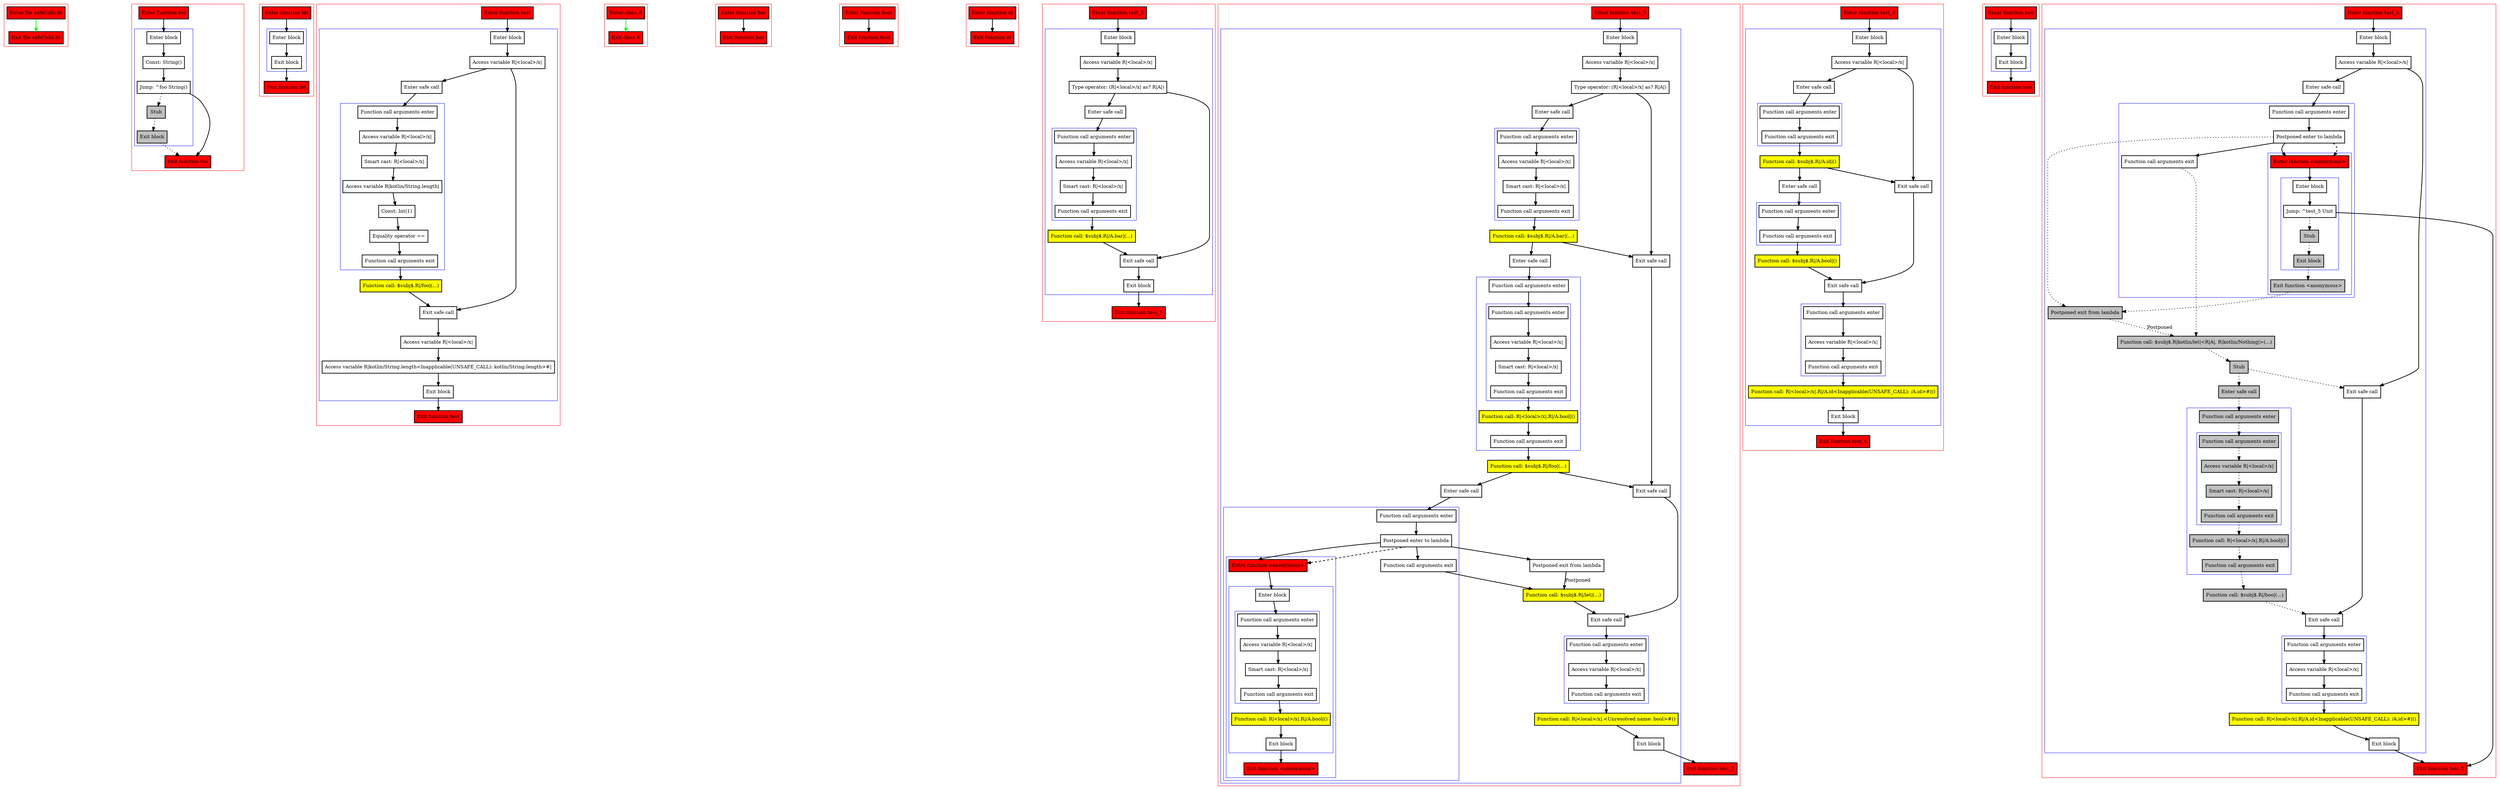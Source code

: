 digraph safeCalls_kt {
    graph [nodesep=3]
    node [shape=box penwidth=2]
    edge [penwidth=2]

    subgraph cluster_0 {
        color=red
        0 [label="Enter file safeCalls.kt" style="filled" fillcolor=red];
        1 [label="Exit file safeCalls.kt" style="filled" fillcolor=red];
    }
    0 -> {1} [color=green];

    subgraph cluster_1 {
        color=red
        2 [label="Enter function foo" style="filled" fillcolor=red];
        subgraph cluster_2 {
            color=blue
            3 [label="Enter block"];
            4 [label="Const: String()"];
            5 [label="Jump: ^foo String()"];
            6 [label="Stub" style="filled" fillcolor=gray];
            7 [label="Exit block" style="filled" fillcolor=gray];
        }
        8 [label="Exit function foo" style="filled" fillcolor=red];
    }
    2 -> {3};
    3 -> {4};
    4 -> {5};
    5 -> {8};
    5 -> {6} [style=dotted];
    6 -> {7} [style=dotted];
    7 -> {8} [style=dotted];

    subgraph cluster_3 {
        color=red
        9 [label="Enter function let" style="filled" fillcolor=red];
        subgraph cluster_4 {
            color=blue
            10 [label="Enter block"];
            11 [label="Exit block"];
        }
        12 [label="Exit function let" style="filled" fillcolor=red];
    }
    9 -> {10};
    10 -> {11};
    11 -> {12};

    subgraph cluster_5 {
        color=red
        13 [label="Enter function test" style="filled" fillcolor=red];
        subgraph cluster_6 {
            color=blue
            14 [label="Enter block"];
            15 [label="Access variable R|<local>/x|"];
            16 [label="Enter safe call"];
            subgraph cluster_7 {
                color=blue
                17 [label="Function call arguments enter"];
                18 [label="Access variable R|<local>/x|"];
                19 [label="Smart cast: R|<local>/x|"];
                20 [label="Access variable R|kotlin/String.length|"];
                21 [label="Const: Int(1)"];
                22 [label="Equality operator =="];
                23 [label="Function call arguments exit"];
            }
            24 [label="Function call: $subj$.R|/foo|(...)" style="filled" fillcolor=yellow];
            25 [label="Exit safe call"];
            26 [label="Access variable R|<local>/x|"];
            27 [label="Access variable R|kotlin/String.length<Inapplicable(UNSAFE_CALL): kotlin/String.length>#|"];
            28 [label="Exit block"];
        }
        29 [label="Exit function test" style="filled" fillcolor=red];
    }
    13 -> {14};
    14 -> {15};
    15 -> {16 25};
    16 -> {17};
    17 -> {18};
    18 -> {19};
    19 -> {20};
    20 -> {21};
    21 -> {22};
    22 -> {23};
    23 -> {24};
    24 -> {25};
    25 -> {26};
    26 -> {27};
    27 -> {28};
    28 -> {29};

    subgraph cluster_8 {
        color=red
        30 [label="Enter class A" style="filled" fillcolor=red];
        31 [label="Exit class A" style="filled" fillcolor=red];
    }
    30 -> {31} [color=green];

    subgraph cluster_9 {
        color=red
        32 [label="Enter function bar" style="filled" fillcolor=red];
        33 [label="Exit function bar" style="filled" fillcolor=red];
    }
    32 -> {33};

    subgraph cluster_10 {
        color=red
        34 [label="Enter function bool" style="filled" fillcolor=red];
        35 [label="Exit function bool" style="filled" fillcolor=red];
    }
    34 -> {35};

    subgraph cluster_11 {
        color=red
        36 [label="Enter function id" style="filled" fillcolor=red];
        37 [label="Exit function id" style="filled" fillcolor=red];
    }
    36 -> {37};

    subgraph cluster_12 {
        color=red
        38 [label="Enter function test_2" style="filled" fillcolor=red];
        subgraph cluster_13 {
            color=blue
            39 [label="Enter block"];
            40 [label="Access variable R|<local>/x|"];
            41 [label="Type operator: (R|<local>/x| as? R|A|)"];
            42 [label="Enter safe call"];
            subgraph cluster_14 {
                color=blue
                43 [label="Function call arguments enter"];
                44 [label="Access variable R|<local>/x|"];
                45 [label="Smart cast: R|<local>/x|"];
                46 [label="Function call arguments exit"];
            }
            47 [label="Function call: $subj$.R|/A.bar|(...)" style="filled" fillcolor=yellow];
            48 [label="Exit safe call"];
            49 [label="Exit block"];
        }
        50 [label="Exit function test_2" style="filled" fillcolor=red];
    }
    38 -> {39};
    39 -> {40};
    40 -> {41};
    41 -> {42 48};
    42 -> {43};
    43 -> {44};
    44 -> {45};
    45 -> {46};
    46 -> {47};
    47 -> {48};
    48 -> {49};
    49 -> {50};

    subgraph cluster_15 {
        color=red
        51 [label="Enter function test_3" style="filled" fillcolor=red];
        subgraph cluster_16 {
            color=blue
            52 [label="Enter block"];
            53 [label="Access variable R|<local>/x|"];
            54 [label="Type operator: (R|<local>/x| as? R|A|)"];
            55 [label="Enter safe call"];
            subgraph cluster_17 {
                color=blue
                56 [label="Function call arguments enter"];
                57 [label="Access variable R|<local>/x|"];
                58 [label="Smart cast: R|<local>/x|"];
                59 [label="Function call arguments exit"];
            }
            60 [label="Function call: $subj$.R|/A.bar|(...)" style="filled" fillcolor=yellow];
            61 [label="Enter safe call"];
            subgraph cluster_18 {
                color=blue
                62 [label="Function call arguments enter"];
                subgraph cluster_19 {
                    color=blue
                    63 [label="Function call arguments enter"];
                    64 [label="Access variable R|<local>/x|"];
                    65 [label="Smart cast: R|<local>/x|"];
                    66 [label="Function call arguments exit"];
                }
                67 [label="Function call: R|<local>/x|.R|/A.bool|()" style="filled" fillcolor=yellow];
                68 [label="Function call arguments exit"];
            }
            69 [label="Function call: $subj$.R|/foo|(...)" style="filled" fillcolor=yellow];
            70 [label="Enter safe call"];
            subgraph cluster_20 {
                color=blue
                71 [label="Function call arguments enter"];
                72 [label="Postponed enter to lambda"];
                subgraph cluster_21 {
                    color=blue
                    73 [label="Enter function <anonymous>" style="filled" fillcolor=red];
                    subgraph cluster_22 {
                        color=blue
                        74 [label="Enter block"];
                        subgraph cluster_23 {
                            color=blue
                            75 [label="Function call arguments enter"];
                            76 [label="Access variable R|<local>/x|"];
                            77 [label="Smart cast: R|<local>/x|"];
                            78 [label="Function call arguments exit"];
                        }
                        79 [label="Function call: R|<local>/x|.R|/A.bool|()" style="filled" fillcolor=yellow];
                        80 [label="Exit block"];
                    }
                    81 [label="Exit function <anonymous>" style="filled" fillcolor=red];
                }
                82 [label="Function call arguments exit"];
            }
            83 [label="Postponed exit from lambda"];
            84 [label="Function call: $subj$.R|/let|(...)" style="filled" fillcolor=yellow];
            85 [label="Exit safe call"];
            86 [label="Exit safe call"];
            87 [label="Exit safe call"];
            subgraph cluster_24 {
                color=blue
                88 [label="Function call arguments enter"];
                89 [label="Access variable R|<local>/x|"];
                90 [label="Function call arguments exit"];
            }
            91 [label="Function call: R|<local>/x|.<Unresolved name: bool>#()" style="filled" fillcolor=yellow];
            92 [label="Exit block"];
        }
        93 [label="Exit function test_3" style="filled" fillcolor=red];
    }
    51 -> {52};
    52 -> {53};
    53 -> {54};
    54 -> {55 85};
    55 -> {56};
    56 -> {57};
    57 -> {58};
    58 -> {59};
    59 -> {60};
    60 -> {61 85};
    61 -> {62};
    62 -> {63};
    63 -> {64};
    64 -> {65};
    65 -> {66};
    66 -> {67};
    67 -> {68};
    68 -> {69};
    69 -> {70 86};
    70 -> {71};
    71 -> {72};
    72 -> {73 82 83};
    72 -> {73} [style=dashed];
    73 -> {74};
    74 -> {75};
    75 -> {76};
    76 -> {77};
    77 -> {78};
    78 -> {79};
    79 -> {80};
    80 -> {81};
    82 -> {84};
    83 -> {84} [label="Postponed"];
    84 -> {87};
    85 -> {86};
    86 -> {87};
    87 -> {88};
    88 -> {89};
    89 -> {90};
    90 -> {91};
    91 -> {92};
    92 -> {93};

    subgraph cluster_25 {
        color=red
        94 [label="Enter function test_4" style="filled" fillcolor=red];
        subgraph cluster_26 {
            color=blue
            95 [label="Enter block"];
            96 [label="Access variable R|<local>/x|"];
            97 [label="Enter safe call"];
            subgraph cluster_27 {
                color=blue
                98 [label="Function call arguments enter"];
                99 [label="Function call arguments exit"];
            }
            100 [label="Function call: $subj$.R|/A.id|()" style="filled" fillcolor=yellow];
            101 [label="Enter safe call"];
            subgraph cluster_28 {
                color=blue
                102 [label="Function call arguments enter"];
                103 [label="Function call arguments exit"];
            }
            104 [label="Function call: $subj$.R|/A.bool|()" style="filled" fillcolor=yellow];
            105 [label="Exit safe call"];
            106 [label="Exit safe call"];
            subgraph cluster_29 {
                color=blue
                107 [label="Function call arguments enter"];
                108 [label="Access variable R|<local>/x|"];
                109 [label="Function call arguments exit"];
            }
            110 [label="Function call: R|<local>/x|.R|/A.id<Inapplicable(UNSAFE_CALL): /A.id>#|()" style="filled" fillcolor=yellow];
            111 [label="Exit block"];
        }
        112 [label="Exit function test_4" style="filled" fillcolor=red];
    }
    94 -> {95};
    95 -> {96};
    96 -> {97 105};
    97 -> {98};
    98 -> {99};
    99 -> {100};
    100 -> {101 105};
    101 -> {102};
    102 -> {103};
    103 -> {104};
    104 -> {106};
    105 -> {106};
    106 -> {107};
    107 -> {108};
    108 -> {109};
    109 -> {110};
    110 -> {111};
    111 -> {112};

    subgraph cluster_30 {
        color=red
        113 [label="Enter function boo" style="filled" fillcolor=red];
        subgraph cluster_31 {
            color=blue
            114 [label="Enter block"];
            115 [label="Exit block"];
        }
        116 [label="Exit function boo" style="filled" fillcolor=red];
    }
    113 -> {114};
    114 -> {115};
    115 -> {116};

    subgraph cluster_32 {
        color=red
        117 [label="Enter function test_5" style="filled" fillcolor=red];
        subgraph cluster_33 {
            color=blue
            118 [label="Enter block"];
            119 [label="Access variable R|<local>/x|"];
            120 [label="Enter safe call"];
            subgraph cluster_34 {
                color=blue
                121 [label="Function call arguments enter"];
                122 [label="Postponed enter to lambda"];
                subgraph cluster_35 {
                    color=blue
                    123 [label="Enter function <anonymous>" style="filled" fillcolor=red];
                    subgraph cluster_36 {
                        color=blue
                        124 [label="Enter block"];
                        125 [label="Jump: ^test_5 Unit"];
                        126 [label="Stub" style="filled" fillcolor=gray];
                        127 [label="Exit block" style="filled" fillcolor=gray];
                    }
                    128 [label="Exit function <anonymous>" style="filled" fillcolor=gray];
                }
                129 [label="Function call arguments exit"];
            }
            130 [label="Postponed exit from lambda" style="filled" fillcolor=gray];
            131 [label="Function call: $subj$.R|kotlin/let|<R|A|, R|kotlin/Nothing|>(...)" style="filled" fillcolor=gray];
            132 [label="Stub" style="filled" fillcolor=gray];
            133 [label="Enter safe call" style="filled" fillcolor=gray];
            subgraph cluster_37 {
                color=blue
                134 [label="Function call arguments enter" style="filled" fillcolor=gray];
                subgraph cluster_38 {
                    color=blue
                    135 [label="Function call arguments enter" style="filled" fillcolor=gray];
                    136 [label="Access variable R|<local>/x|" style="filled" fillcolor=gray];
                    137 [label="Smart cast: R|<local>/x|" style="filled" fillcolor=gray];
                    138 [label="Function call arguments exit" style="filled" fillcolor=gray];
                }
                139 [label="Function call: R|<local>/x|.R|/A.bool|()" style="filled" fillcolor=gray];
                140 [label="Function call arguments exit" style="filled" fillcolor=gray];
            }
            141 [label="Function call: $subj$.R|/boo|(...)" style="filled" fillcolor=gray];
            142 [label="Exit safe call"];
            143 [label="Exit safe call"];
            subgraph cluster_39 {
                color=blue
                144 [label="Function call arguments enter"];
                145 [label="Access variable R|<local>/x|"];
                146 [label="Function call arguments exit"];
            }
            147 [label="Function call: R|<local>/x|.R|/A.id<Inapplicable(UNSAFE_CALL): /A.id>#|()" style="filled" fillcolor=yellow];
            148 [label="Exit block"];
        }
        149 [label="Exit function test_5" style="filled" fillcolor=red];
    }
    117 -> {118};
    118 -> {119};
    119 -> {120 142};
    120 -> {121};
    121 -> {122};
    122 -> {123 129};
    122 -> {130} [style=dotted];
    122 -> {123} [style=dashed];
    123 -> {124};
    124 -> {125};
    125 -> {149};
    125 -> {126} [style=dotted];
    126 -> {127} [style=dotted];
    127 -> {128} [style=dotted];
    128 -> {130} [style=dotted];
    129 -> {131} [style=dotted];
    130 -> {131} [style=dotted label="Postponed"];
    131 -> {132} [style=dotted];
    132 -> {133 142} [style=dotted];
    133 -> {134} [style=dotted];
    134 -> {135} [style=dotted];
    135 -> {136} [style=dotted];
    136 -> {137} [style=dotted];
    137 -> {138} [style=dotted];
    138 -> {139} [style=dotted];
    139 -> {140} [style=dotted];
    140 -> {141} [style=dotted];
    141 -> {143} [style=dotted];
    142 -> {143};
    143 -> {144};
    144 -> {145};
    145 -> {146};
    146 -> {147};
    147 -> {148};
    148 -> {149};

}
